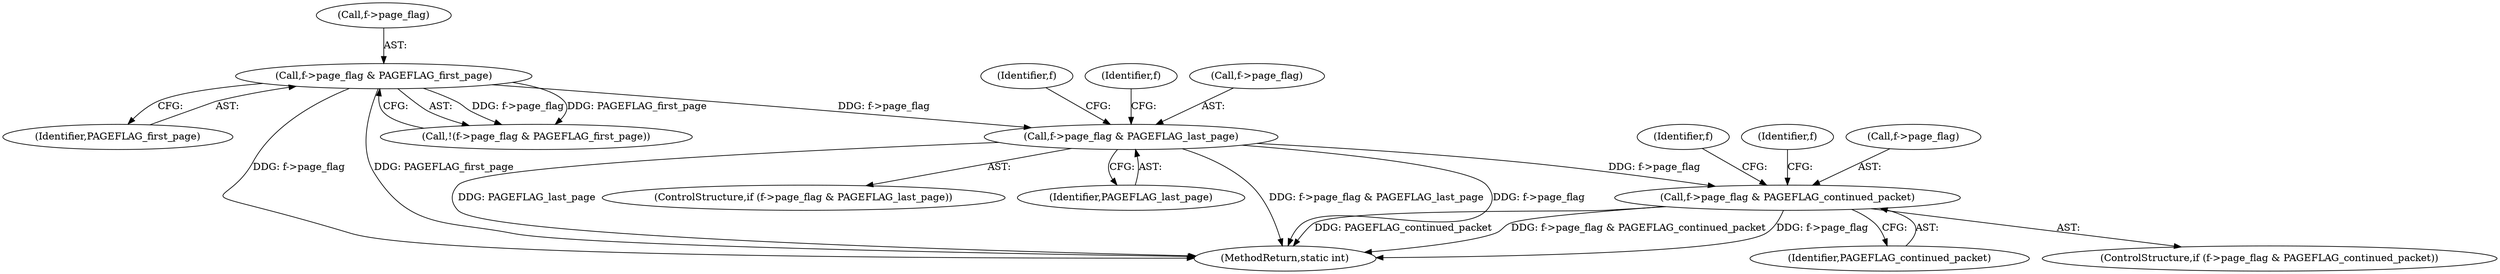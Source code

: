 digraph "0_stb_98fdfc6df88b1e34a736d5e126e6c8139c8de1a6_2@pointer" {
"1000152" [label="(Call,f->page_flag & PAGEFLAG_continued_packet)"];
"1000142" [label="(Call,f->page_flag & PAGEFLAG_last_page)"];
"1000132" [label="(Call,f->page_flag & PAGEFLAG_first_page)"];
"1000152" [label="(Call,f->page_flag & PAGEFLAG_continued_packet)"];
"1000146" [label="(Identifier,PAGEFLAG_last_page)"];
"1000131" [label="(Call,!(f->page_flag & PAGEFLAG_first_page))"];
"1000136" [label="(Identifier,PAGEFLAG_first_page)"];
"1000133" [label="(Call,f->page_flag)"];
"1000164" [label="(Identifier,f)"];
"1000156" [label="(Identifier,PAGEFLAG_continued_packet)"];
"1000132" [label="(Call,f->page_flag & PAGEFLAG_first_page)"];
"1000154" [label="(Identifier,f)"];
"1003623" [label="(MethodReturn,static int)"];
"1000159" [label="(Identifier,f)"];
"1000142" [label="(Call,f->page_flag & PAGEFLAG_last_page)"];
"1000141" [label="(ControlStructure,if (f->page_flag & PAGEFLAG_last_page))"];
"1000149" [label="(Identifier,f)"];
"1000153" [label="(Call,f->page_flag)"];
"1000143" [label="(Call,f->page_flag)"];
"1000151" [label="(ControlStructure,if (f->page_flag & PAGEFLAG_continued_packet))"];
"1000152" -> "1000151"  [label="AST: "];
"1000152" -> "1000156"  [label="CFG: "];
"1000153" -> "1000152"  [label="AST: "];
"1000156" -> "1000152"  [label="AST: "];
"1000159" -> "1000152"  [label="CFG: "];
"1000164" -> "1000152"  [label="CFG: "];
"1000152" -> "1003623"  [label="DDG: f->page_flag & PAGEFLAG_continued_packet"];
"1000152" -> "1003623"  [label="DDG: f->page_flag"];
"1000152" -> "1003623"  [label="DDG: PAGEFLAG_continued_packet"];
"1000142" -> "1000152"  [label="DDG: f->page_flag"];
"1000142" -> "1000141"  [label="AST: "];
"1000142" -> "1000146"  [label="CFG: "];
"1000143" -> "1000142"  [label="AST: "];
"1000146" -> "1000142"  [label="AST: "];
"1000149" -> "1000142"  [label="CFG: "];
"1000154" -> "1000142"  [label="CFG: "];
"1000142" -> "1003623"  [label="DDG: f->page_flag & PAGEFLAG_last_page"];
"1000142" -> "1003623"  [label="DDG: f->page_flag"];
"1000142" -> "1003623"  [label="DDG: PAGEFLAG_last_page"];
"1000132" -> "1000142"  [label="DDG: f->page_flag"];
"1000132" -> "1000131"  [label="AST: "];
"1000132" -> "1000136"  [label="CFG: "];
"1000133" -> "1000132"  [label="AST: "];
"1000136" -> "1000132"  [label="AST: "];
"1000131" -> "1000132"  [label="CFG: "];
"1000132" -> "1003623"  [label="DDG: f->page_flag"];
"1000132" -> "1003623"  [label="DDG: PAGEFLAG_first_page"];
"1000132" -> "1000131"  [label="DDG: f->page_flag"];
"1000132" -> "1000131"  [label="DDG: PAGEFLAG_first_page"];
}
